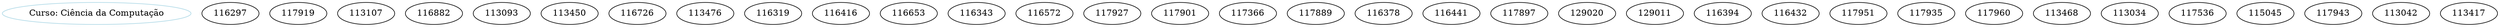 digraph OrdenacaoTopol {
 c [color=lightblue, label="Curso: Ciência da Computação"];
"116297" ;"117919" ;"113107" ;"116882" ;"113093" ;"113450" ;"116726" ;"113476" ;"116319" ;"116416" ;"116653" ;"116343" ;"116572" ;"117927" ;"117901" ;"117366" ;"117889" ;"116378" ;"116441" ;"117897" ;"129020" ;"129011" ;"116394" ;"116432" ;"117951" ;"117935" ;"117960" ;"113468" ;"113034" ;"117536" ;"115045" ;"117943" ;"113042" ;"113417" ;
}